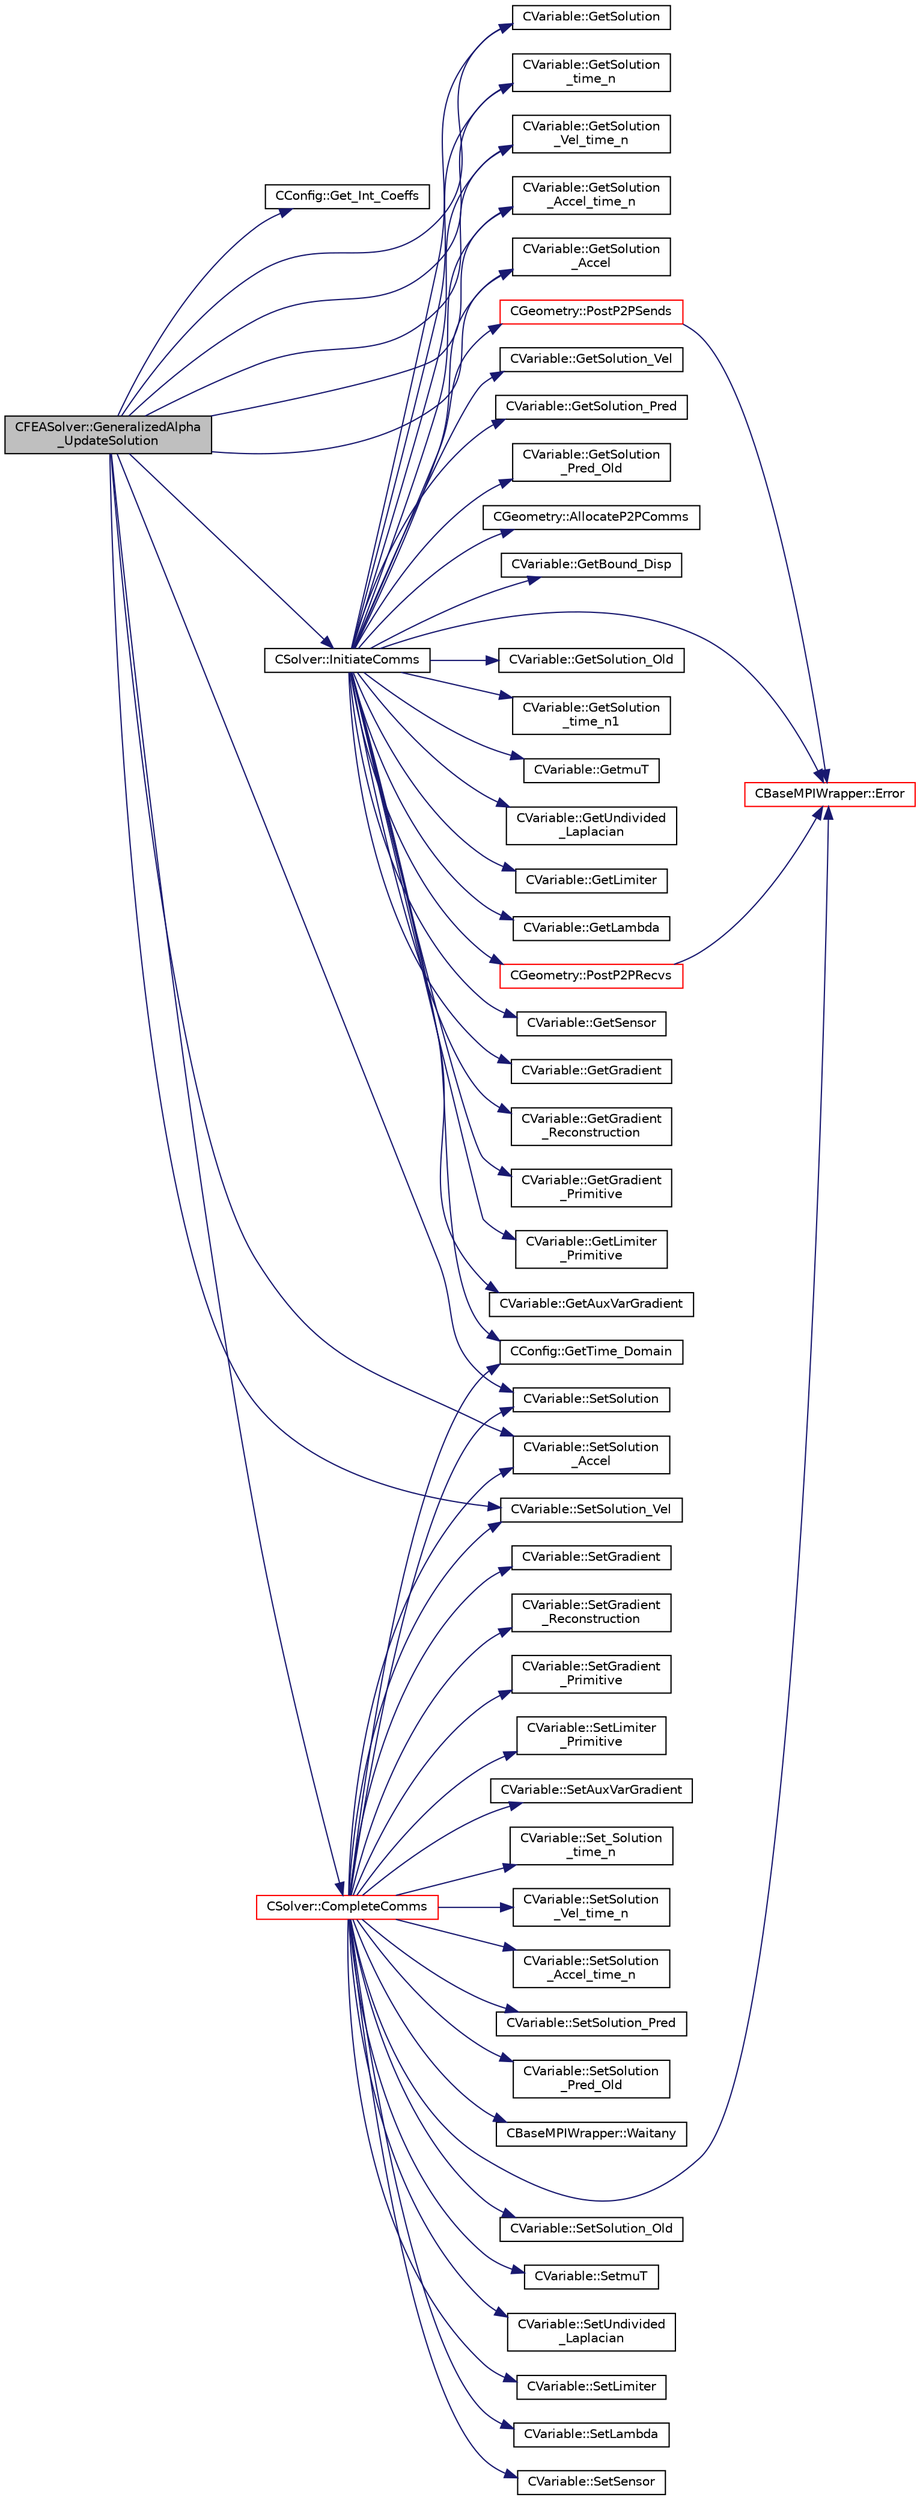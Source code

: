digraph "CFEASolver::GeneralizedAlpha_UpdateSolution"
{
  edge [fontname="Helvetica",fontsize="10",labelfontname="Helvetica",labelfontsize="10"];
  node [fontname="Helvetica",fontsize="10",shape=record];
  rankdir="LR";
  Node600 [label="CFEASolver::GeneralizedAlpha\l_UpdateSolution",height=0.2,width=0.4,color="black", fillcolor="grey75", style="filled", fontcolor="black"];
  Node600 -> Node601 [color="midnightblue",fontsize="10",style="solid",fontname="Helvetica"];
  Node601 [label="CConfig::Get_Int_Coeffs",height=0.2,width=0.4,color="black", fillcolor="white", style="filled",URL="$class_c_config.html#aba15a6042166530decfe4b6dd77889e7",tooltip="Get the integration coefficients for the Generalized Alpha - Newmark integration integration scheme..."];
  Node600 -> Node602 [color="midnightblue",fontsize="10",style="solid",fontname="Helvetica"];
  Node602 [label="CVariable::GetSolution",height=0.2,width=0.4,color="black", fillcolor="white", style="filled",URL="$class_c_variable.html#a261483e39c23c1de7cb9aea7e917c121",tooltip="Get the solution. "];
  Node600 -> Node603 [color="midnightblue",fontsize="10",style="solid",fontname="Helvetica"];
  Node603 [label="CVariable::GetSolution\l_time_n",height=0.2,width=0.4,color="black", fillcolor="white", style="filled",URL="$class_c_variable.html#a9162db789c2ca2b71159697cc500fcce",tooltip="Get the solution at time n. "];
  Node600 -> Node604 [color="midnightblue",fontsize="10",style="solid",fontname="Helvetica"];
  Node604 [label="CVariable::SetSolution",height=0.2,width=0.4,color="black", fillcolor="white", style="filled",URL="$class_c_variable.html#a22fbbd7bc6491672843000644a05c6a5",tooltip="Set the value of the solution, all variables. "];
  Node600 -> Node605 [color="midnightblue",fontsize="10",style="solid",fontname="Helvetica"];
  Node605 [label="CVariable::GetSolution\l_Vel_time_n",height=0.2,width=0.4,color="black", fillcolor="white", style="filled",URL="$class_c_variable.html#ab36e9bb95a17f0561a94edb80f1ca4c0",tooltip="Get the velocity of the nodes (Structural Analysis) at time n. "];
  Node600 -> Node606 [color="midnightblue",fontsize="10",style="solid",fontname="Helvetica"];
  Node606 [label="CVariable::GetSolution\l_Accel_time_n",height=0.2,width=0.4,color="black", fillcolor="white", style="filled",URL="$class_c_variable.html#acb493936a05287142a6257122f5cefb5",tooltip="Get the acceleration of the nodes (Structural Analysis) at time n. "];
  Node600 -> Node607 [color="midnightblue",fontsize="10",style="solid",fontname="Helvetica"];
  Node607 [label="CVariable::SetSolution\l_Accel",height=0.2,width=0.4,color="black", fillcolor="white", style="filled",URL="$class_c_variable.html#af87029baec777039085fb1ff17ee9555",tooltip="Set the value of the acceleration (Structural Analysis). "];
  Node600 -> Node608 [color="midnightblue",fontsize="10",style="solid",fontname="Helvetica"];
  Node608 [label="CVariable::GetSolution\l_Accel",height=0.2,width=0.4,color="black", fillcolor="white", style="filled",URL="$class_c_variable.html#aef2fdf091198070a00d12cdb4dea3ff6",tooltip="Get the acceleration (Structural Analysis). "];
  Node600 -> Node609 [color="midnightblue",fontsize="10",style="solid",fontname="Helvetica"];
  Node609 [label="CVariable::SetSolution_Vel",height=0.2,width=0.4,color="black", fillcolor="white", style="filled",URL="$class_c_variable.html#a5c1430d98acd399f1371f23e6fae053f",tooltip="Set the value of the velocity (Structural Analysis). "];
  Node600 -> Node610 [color="midnightblue",fontsize="10",style="solid",fontname="Helvetica"];
  Node610 [label="CSolver::InitiateComms",height=0.2,width=0.4,color="black", fillcolor="white", style="filled",URL="$class_c_solver.html#a68ef94bc50683bd1f1d750b4a8cb7351",tooltip="Routine to load a solver quantity into the data structures for MPI point-to-point communication and t..."];
  Node610 -> Node611 [color="midnightblue",fontsize="10",style="solid",fontname="Helvetica"];
  Node611 [label="CConfig::GetTime_Domain",height=0.2,width=0.4,color="black", fillcolor="white", style="filled",URL="$class_c_config.html#a6a11350b3c8d7577318be43cda6f7292",tooltip="Check if the multizone problem is solved for time domain. "];
  Node610 -> Node612 [color="midnightblue",fontsize="10",style="solid",fontname="Helvetica"];
  Node612 [label="CBaseMPIWrapper::Error",height=0.2,width=0.4,color="red", fillcolor="white", style="filled",URL="$class_c_base_m_p_i_wrapper.html#a04457c47629bda56704e6a8804833eeb"];
  Node610 -> Node614 [color="midnightblue",fontsize="10",style="solid",fontname="Helvetica"];
  Node614 [label="CGeometry::AllocateP2PComms",height=0.2,width=0.4,color="black", fillcolor="white", style="filled",URL="$class_c_geometry.html#ab8d78a9f4017431b7542e154f58a7e63",tooltip="Routine to allocate buffers for point-to-point MPI communications. Also called to dynamically realloc..."];
  Node610 -> Node615 [color="midnightblue",fontsize="10",style="solid",fontname="Helvetica"];
  Node615 [label="CGeometry::PostP2PRecvs",height=0.2,width=0.4,color="red", fillcolor="white", style="filled",URL="$class_c_geometry.html#a35dd847b43dad069e3d73e376a0f32fb",tooltip="Routine to launch non-blocking recvs only for all point-to-point communication with neighboring parti..."];
  Node615 -> Node612 [color="midnightblue",fontsize="10",style="solid",fontname="Helvetica"];
  Node610 -> Node602 [color="midnightblue",fontsize="10",style="solid",fontname="Helvetica"];
  Node610 -> Node617 [color="midnightblue",fontsize="10",style="solid",fontname="Helvetica"];
  Node617 [label="CVariable::GetSolution_Old",height=0.2,width=0.4,color="black", fillcolor="white", style="filled",URL="$class_c_variable.html#a70a9df6b6cc631f9c3b9a3ef7b3ecfe4",tooltip="Get the old solution of the problem (Runge-Kutta method) "];
  Node610 -> Node618 [color="midnightblue",fontsize="10",style="solid",fontname="Helvetica"];
  Node618 [label="CVariable::GetmuT",height=0.2,width=0.4,color="black", fillcolor="white", style="filled",URL="$class_c_variable.html#ad35ee29420764dda0bbb574f7a7253e7",tooltip="Get the value of the eddy viscosity. "];
  Node610 -> Node619 [color="midnightblue",fontsize="10",style="solid",fontname="Helvetica"];
  Node619 [label="CVariable::GetUndivided\l_Laplacian",height=0.2,width=0.4,color="black", fillcolor="white", style="filled",URL="$class_c_variable.html#a1dd90f7826e65b6b9fe15becaf82b1af",tooltip="Get the undivided laplacian of the solution. "];
  Node610 -> Node620 [color="midnightblue",fontsize="10",style="solid",fontname="Helvetica"];
  Node620 [label="CVariable::GetLimiter",height=0.2,width=0.4,color="black", fillcolor="white", style="filled",URL="$class_c_variable.html#a9575966f5c250fca5f6c6ff4f2dd7558",tooltip="Get the value of the slope limiter. "];
  Node610 -> Node621 [color="midnightblue",fontsize="10",style="solid",fontname="Helvetica"];
  Node621 [label="CVariable::GetLambda",height=0.2,width=0.4,color="black", fillcolor="white", style="filled",URL="$class_c_variable.html#af0b6afbd2666eab791d902f50fc3e869",tooltip="Get the value of the spectral radius. "];
  Node610 -> Node622 [color="midnightblue",fontsize="10",style="solid",fontname="Helvetica"];
  Node622 [label="CVariable::GetSensor",height=0.2,width=0.4,color="black", fillcolor="white", style="filled",URL="$class_c_variable.html#afec545423f883bcd961ac9f1e5d18dd2",tooltip="Get the pressure sensor. "];
  Node610 -> Node623 [color="midnightblue",fontsize="10",style="solid",fontname="Helvetica"];
  Node623 [label="CVariable::GetGradient",height=0.2,width=0.4,color="black", fillcolor="white", style="filled",URL="$class_c_variable.html#a7b58da4a928d622e7c2d4b4db047769d",tooltip="Get the value of the solution gradient. "];
  Node610 -> Node624 [color="midnightblue",fontsize="10",style="solid",fontname="Helvetica"];
  Node624 [label="CVariable::GetGradient\l_Reconstruction",height=0.2,width=0.4,color="black", fillcolor="white", style="filled",URL="$class_c_variable.html#a977f02338e95faf16da03dceb858d21b",tooltip="Get the value of the primitive gradient for MUSCL reconstruction. "];
  Node610 -> Node625 [color="midnightblue",fontsize="10",style="solid",fontname="Helvetica"];
  Node625 [label="CVariable::GetGradient\l_Primitive",height=0.2,width=0.4,color="black", fillcolor="white", style="filled",URL="$class_c_variable.html#a8b7f4e020a837b1fe639e8d875f964d5",tooltip="A virtual member. "];
  Node610 -> Node626 [color="midnightblue",fontsize="10",style="solid",fontname="Helvetica"];
  Node626 [label="CVariable::GetLimiter\l_Primitive",height=0.2,width=0.4,color="black", fillcolor="white", style="filled",URL="$class_c_variable.html#a16ceb9b6d42113b37bb6f19652b22ed4",tooltip="A virtual member. "];
  Node610 -> Node627 [color="midnightblue",fontsize="10",style="solid",fontname="Helvetica"];
  Node627 [label="CVariable::GetAuxVarGradient",height=0.2,width=0.4,color="black", fillcolor="white", style="filled",URL="$class_c_variable.html#a834d120ef94368df0db7b3b96a7a324c",tooltip="Get the gradient of the auxiliary variable. "];
  Node610 -> Node628 [color="midnightblue",fontsize="10",style="solid",fontname="Helvetica"];
  Node628 [label="CVariable::GetSolution_Vel",height=0.2,width=0.4,color="black", fillcolor="white", style="filled",URL="$class_c_variable.html#ae403ee21871629716cbabead1c587dac",tooltip="Get the velocity (Structural Analysis). "];
  Node610 -> Node608 [color="midnightblue",fontsize="10",style="solid",fontname="Helvetica"];
  Node610 -> Node603 [color="midnightblue",fontsize="10",style="solid",fontname="Helvetica"];
  Node610 -> Node605 [color="midnightblue",fontsize="10",style="solid",fontname="Helvetica"];
  Node610 -> Node606 [color="midnightblue",fontsize="10",style="solid",fontname="Helvetica"];
  Node610 -> Node629 [color="midnightblue",fontsize="10",style="solid",fontname="Helvetica"];
  Node629 [label="CVariable::GetSolution_Pred",height=0.2,width=0.4,color="black", fillcolor="white", style="filled",URL="$class_c_variable.html#adba4a8e082e70a9a6fe5d1d9c6e5c820",tooltip="A virtual member. Get the value of the solution predictor. "];
  Node610 -> Node630 [color="midnightblue",fontsize="10",style="solid",fontname="Helvetica"];
  Node630 [label="CVariable::GetSolution\l_Pred_Old",height=0.2,width=0.4,color="black", fillcolor="white", style="filled",URL="$class_c_variable.html#a626f4cad3d20be125e844b9076e44e07",tooltip="A virtual member. Get the value of the solution predictor. "];
  Node610 -> Node631 [color="midnightblue",fontsize="10",style="solid",fontname="Helvetica"];
  Node631 [label="CVariable::GetBound_Disp",height=0.2,width=0.4,color="black", fillcolor="white", style="filled",URL="$class_c_variable.html#a7e382eae45700e5c1e8973292c08f128",tooltip="A virtual member. Get the value of the displacement imposed at the boundary. "];
  Node610 -> Node632 [color="midnightblue",fontsize="10",style="solid",fontname="Helvetica"];
  Node632 [label="CVariable::GetSolution\l_time_n1",height=0.2,width=0.4,color="black", fillcolor="white", style="filled",URL="$class_c_variable.html#a584e438afb716aa0ffce4ccc9b469ef6",tooltip="Get the solution at time n-1. "];
  Node610 -> Node633 [color="midnightblue",fontsize="10",style="solid",fontname="Helvetica"];
  Node633 [label="CGeometry::PostP2PSends",height=0.2,width=0.4,color="red", fillcolor="white", style="filled",URL="$class_c_geometry.html#a3db8e369fc532db7a85a27fbb01056fe",tooltip="Routine to launch a single non-blocking send once the buffer is loaded for a point-to-point commucati..."];
  Node633 -> Node612 [color="midnightblue",fontsize="10",style="solid",fontname="Helvetica"];
  Node600 -> Node635 [color="midnightblue",fontsize="10",style="solid",fontname="Helvetica"];
  Node635 [label="CSolver::CompleteComms",height=0.2,width=0.4,color="red", fillcolor="white", style="filled",URL="$class_c_solver.html#a8d3046ad54e177f0705a2bff99c1cf16",tooltip="Routine to complete the set of non-blocking communications launched by InitiateComms() and unpacking ..."];
  Node635 -> Node636 [color="midnightblue",fontsize="10",style="solid",fontname="Helvetica"];
  Node636 [label="CBaseMPIWrapper::Waitany",height=0.2,width=0.4,color="black", fillcolor="white", style="filled",URL="$class_c_base_m_p_i_wrapper.html#ade364e6661c9eec2070a2448dbb5750b"];
  Node635 -> Node604 [color="midnightblue",fontsize="10",style="solid",fontname="Helvetica"];
  Node635 -> Node637 [color="midnightblue",fontsize="10",style="solid",fontname="Helvetica"];
  Node637 [label="CVariable::SetSolution_Old",height=0.2,width=0.4,color="black", fillcolor="white", style="filled",URL="$class_c_variable.html#a6ee4d8d450971204cc054a33d6473732",tooltip="Set the value of the old solution. "];
  Node635 -> Node638 [color="midnightblue",fontsize="10",style="solid",fontname="Helvetica"];
  Node638 [label="CVariable::SetmuT",height=0.2,width=0.4,color="black", fillcolor="white", style="filled",URL="$class_c_variable.html#a91256a1e927c5a529d853d0f127243de",tooltip="Set the value of the eddy viscosity. "];
  Node635 -> Node639 [color="midnightblue",fontsize="10",style="solid",fontname="Helvetica"];
  Node639 [label="CVariable::SetUndivided\l_Laplacian",height=0.2,width=0.4,color="black", fillcolor="white", style="filled",URL="$class_c_variable.html#ad3ffccf8e47dccac8bb71b4d8fdbc1be",tooltip="Set the value of the undivided laplacian of the solution. "];
  Node635 -> Node640 [color="midnightblue",fontsize="10",style="solid",fontname="Helvetica"];
  Node640 [label="CVariable::SetLimiter",height=0.2,width=0.4,color="black", fillcolor="white", style="filled",URL="$class_c_variable.html#a7facd577dde974e01c3de9b6f273232e",tooltip="Set the value of the limiter. "];
  Node635 -> Node641 [color="midnightblue",fontsize="10",style="solid",fontname="Helvetica"];
  Node641 [label="CVariable::SetLambda",height=0.2,width=0.4,color="black", fillcolor="white", style="filled",URL="$class_c_variable.html#afc0086076d62561f31a39f774c297428",tooltip="Set the value of the spectral radius. "];
  Node635 -> Node642 [color="midnightblue",fontsize="10",style="solid",fontname="Helvetica"];
  Node642 [label="CVariable::SetSensor",height=0.2,width=0.4,color="black", fillcolor="white", style="filled",URL="$class_c_variable.html#a79ebe4ea3cc8eccd8b004256c5492a9e",tooltip="Set pressure sensor. "];
  Node635 -> Node643 [color="midnightblue",fontsize="10",style="solid",fontname="Helvetica"];
  Node643 [label="CVariable::SetGradient",height=0.2,width=0.4,color="black", fillcolor="white", style="filled",URL="$class_c_variable.html#ac8c7b0cf3048fa7610597fe9660bc325",tooltip="Set the gradient of the solution. "];
  Node635 -> Node644 [color="midnightblue",fontsize="10",style="solid",fontname="Helvetica"];
  Node644 [label="CVariable::SetGradient\l_Reconstruction",height=0.2,width=0.4,color="black", fillcolor="white", style="filled",URL="$class_c_variable.html#a028a17ae05aea6ae047a4a24cf595e5c",tooltip="Set the value of the primitive gradient for MUSCL reconstruction. "];
  Node635 -> Node645 [color="midnightblue",fontsize="10",style="solid",fontname="Helvetica"];
  Node645 [label="CVariable::SetGradient\l_Primitive",height=0.2,width=0.4,color="black", fillcolor="white", style="filled",URL="$class_c_variable.html#af9d9b7322a36b5c571fa7dbf7af962d4",tooltip="A virtual member. "];
  Node635 -> Node646 [color="midnightblue",fontsize="10",style="solid",fontname="Helvetica"];
  Node646 [label="CVariable::SetLimiter\l_Primitive",height=0.2,width=0.4,color="black", fillcolor="white", style="filled",URL="$class_c_variable.html#ad15ea628a697bf3c3b8b85ca2b5d8367",tooltip="A virtual member. "];
  Node635 -> Node647 [color="midnightblue",fontsize="10",style="solid",fontname="Helvetica"];
  Node647 [label="CVariable::SetAuxVarGradient",height=0.2,width=0.4,color="black", fillcolor="white", style="filled",URL="$class_c_variable.html#a03a0b006cd76898e2cdcae71a21b6f41",tooltip="Set the value of the auxiliary variable gradient. "];
  Node635 -> Node611 [color="midnightblue",fontsize="10",style="solid",fontname="Helvetica"];
  Node635 -> Node609 [color="midnightblue",fontsize="10",style="solid",fontname="Helvetica"];
  Node635 -> Node607 [color="midnightblue",fontsize="10",style="solid",fontname="Helvetica"];
  Node635 -> Node648 [color="midnightblue",fontsize="10",style="solid",fontname="Helvetica"];
  Node648 [label="CVariable::Set_Solution\l_time_n",height=0.2,width=0.4,color="black", fillcolor="white", style="filled",URL="$class_c_variable.html#abf55f051089ec13d9c0422ed3389a9dc",tooltip="Set the variable solution at time n. "];
  Node635 -> Node649 [color="midnightblue",fontsize="10",style="solid",fontname="Helvetica"];
  Node649 [label="CVariable::SetSolution\l_Vel_time_n",height=0.2,width=0.4,color="black", fillcolor="white", style="filled",URL="$class_c_variable.html#a889d87f62b6ffa72ca8b3f7cec792753",tooltip="Set the value of the velocity (Structural Analysis) at time n. "];
  Node635 -> Node650 [color="midnightblue",fontsize="10",style="solid",fontname="Helvetica"];
  Node650 [label="CVariable::SetSolution\l_Accel_time_n",height=0.2,width=0.4,color="black", fillcolor="white", style="filled",URL="$class_c_variable.html#a3448962f8d6a3867336dd139d552b225",tooltip="Set the value of the acceleration (Structural Analysis) at time n. "];
  Node635 -> Node651 [color="midnightblue",fontsize="10",style="solid",fontname="Helvetica"];
  Node651 [label="CVariable::SetSolution_Pred",height=0.2,width=0.4,color="black", fillcolor="white", style="filled",URL="$class_c_variable.html#a82c69178a3045a8e5030abddf0241832",tooltip="A virtual member. Set the value of the solution predictor. "];
  Node635 -> Node652 [color="midnightblue",fontsize="10",style="solid",fontname="Helvetica"];
  Node652 [label="CVariable::SetSolution\l_Pred_Old",height=0.2,width=0.4,color="black", fillcolor="white", style="filled",URL="$class_c_variable.html#a917cc20c7a6851bc9a8f580453710b63",tooltip="A virtual member. Set the value of the solution predictor. "];
  Node635 -> Node612 [color="midnightblue",fontsize="10",style="solid",fontname="Helvetica"];
}
